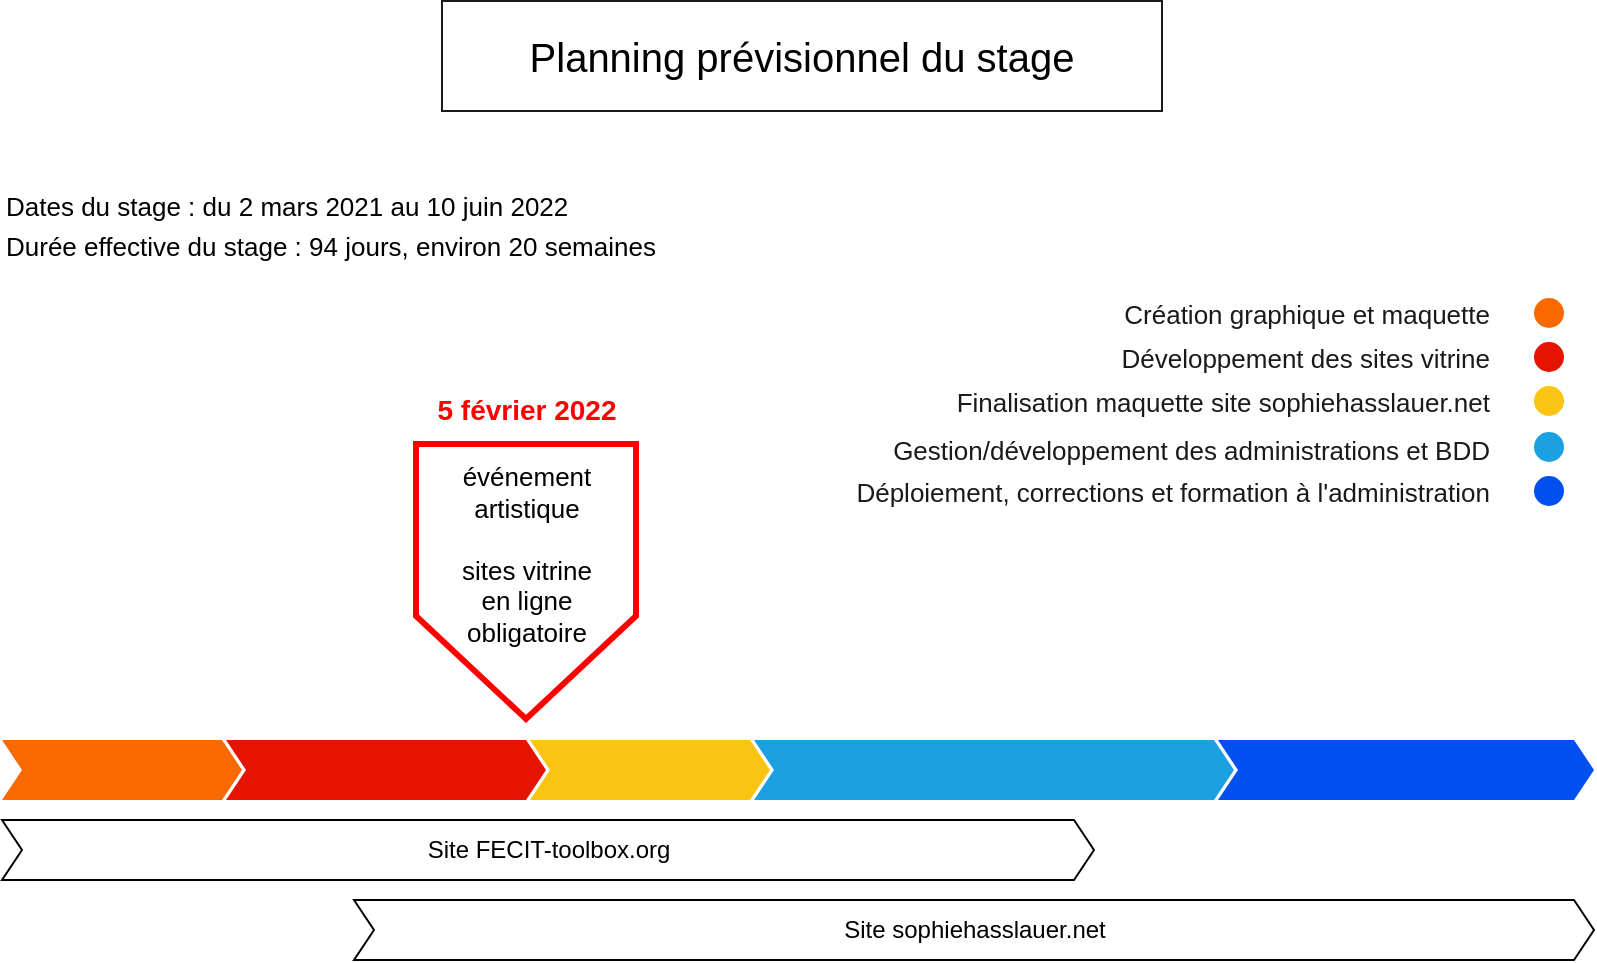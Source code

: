 <mxfile version="17.5.0" type="github">
  <diagram id="iWKNTOUgpukIIGYLg3hr" name="Page-1">
    <mxGraphModel dx="1422" dy="786" grid="1" gridSize="10" guides="1" tooltips="1" connect="1" arrows="1" fold="1" page="1" pageScale="1" pageWidth="827" pageHeight="1169" math="0" shadow="0">
      <root>
        <mxCell id="0" />
        <mxCell id="1" parent="0" />
        <mxCell id="GADvh1nI1tQ5H140N6T1-2" value="Site sophiehasslauer.net" style="html=1;shadow=0;dashed=0;align=center;verticalAlign=middle;shape=mxgraph.arrows2.arrow;dy=0;dx=10;notch=10;" parent="1" vertex="1">
          <mxGeometry x="190" y="477" width="620" height="30" as="geometry" />
        </mxCell>
        <mxCell id="GADvh1nI1tQ5H140N6T1-3" value="Planning prévisionnel du stage" style="text;html=1;strokeColor=none;fillColor=none;align=center;verticalAlign=middle;whiteSpace=wrap;rounded=0;fontSize=20;" parent="1" vertex="1">
          <mxGeometry x="251" y="40" width="326" height="30" as="geometry" />
        </mxCell>
        <mxCell id="GADvh1nI1tQ5H140N6T1-4" value="Durée effective du stage :&amp;nbsp;&lt;span&gt;94 jours, environ 20 semaines&lt;/span&gt;" style="text;html=1;align=left;verticalAlign=middle;resizable=0;points=[];autosize=1;strokeColor=none;fillColor=none;fontSize=13;" parent="1" vertex="1">
          <mxGeometry x="14" y="139.5" width="340" height="20" as="geometry" />
        </mxCell>
        <mxCell id="GADvh1nI1tQ5H140N6T1-5" value="Site FECIT-toolbox.org" style="html=1;shadow=0;dashed=0;align=center;verticalAlign=middle;shape=mxgraph.arrows2.arrow;dy=0;dx=10;notch=10;" parent="1" vertex="1">
          <mxGeometry x="14" y="437" width="546" height="30" as="geometry" />
        </mxCell>
        <mxCell id="GADvh1nI1tQ5H140N6T1-6" value="" style="html=1;shadow=0;dashed=0;align=center;verticalAlign=middle;shape=mxgraph.arrows2.arrow;dy=0;dx=10;notch=10;fontSize=14;fillColor=#fa6800;fontColor=#000000;strokeColor=none;" parent="1" vertex="1">
          <mxGeometry x="14" y="397" width="120" height="30" as="geometry" />
        </mxCell>
        <mxCell id="GADvh1nI1tQ5H140N6T1-7" value="" style="html=1;shadow=0;dashed=0;align=center;verticalAlign=middle;shape=mxgraph.arrows2.arrow;dy=0;dx=10;notch=10;fontSize=14;fillColor=#e51400;fontColor=#ffffff;strokeColor=none;" parent="1" vertex="1">
          <mxGeometry x="126" y="397" width="160" height="30" as="geometry" />
        </mxCell>
        <mxCell id="GADvh1nI1tQ5H140N6T1-8" value="" style="html=1;shadow=0;dashed=0;align=center;verticalAlign=middle;shape=mxgraph.arrows2.arrow;dy=0;dx=10;notch=10;fontSize=14;fillColor=#FAC412;fontColor=#000000;strokeColor=none;" parent="1" vertex="1">
          <mxGeometry x="278" y="397" width="120" height="30" as="geometry" />
        </mxCell>
        <mxCell id="GADvh1nI1tQ5H140N6T1-9" value="" style="html=1;shadow=0;dashed=0;align=center;verticalAlign=middle;shape=mxgraph.arrows2.arrow;dy=0;dx=10;notch=10;fontSize=14;fillColor=#1ba1e2;fontColor=#ffffff;strokeColor=none;" parent="1" vertex="1">
          <mxGeometry x="390" y="397" width="240" height="30" as="geometry" />
        </mxCell>
        <mxCell id="GADvh1nI1tQ5H140N6T1-10" value="" style="html=1;shadow=0;dashed=0;align=center;verticalAlign=middle;shape=mxgraph.arrows2.arrow;dy=0;dx=10;notch=10;fontSize=14;fillColor=#0050ef;fontColor=#ffffff;strokeColor=none;" parent="1" vertex="1">
          <mxGeometry x="622" y="397" width="188" height="30" as="geometry" />
        </mxCell>
        <mxCell id="GADvh1nI1tQ5H140N6T1-11" value="" style="shape=offPageConnector;whiteSpace=wrap;html=1;fontSize=14;strokeColor=#FF0000;strokeWidth=3;" parent="1" vertex="1">
          <mxGeometry x="221" y="249" width="110" height="137.5" as="geometry" />
        </mxCell>
        <mxCell id="GADvh1nI1tQ5H140N6T1-13" value="événement&lt;br style=&quot;font-size: 13px;&quot;&gt;artistique&lt;br style=&quot;font-size: 13px;&quot;&gt;&lt;br style=&quot;font-size: 13px;&quot;&gt;sites vitrine&lt;br style=&quot;font-size: 13px;&quot;&gt;en ligne&lt;br style=&quot;font-size: 13px;&quot;&gt;obligatoire" style="text;html=1;align=center;verticalAlign=top;resizable=0;points=[];autosize=1;strokeColor=none;fillColor=none;fontSize=13;" parent="1" vertex="1">
          <mxGeometry x="236" y="250.5" width="80" height="100" as="geometry" />
        </mxCell>
        <mxCell id="GADvh1nI1tQ5H140N6T1-14" value="5 février 2022" style="text;html=1;align=center;verticalAlign=middle;resizable=0;points=[];autosize=1;strokeColor=none;fillColor=none;fontSize=14;fontColor=#FF0000;fontStyle=1" parent="1" vertex="1">
          <mxGeometry x="221" y="222" width="110" height="20" as="geometry" />
        </mxCell>
        <mxCell id="GADvh1nI1tQ5H140N6T1-16" value="" style="ellipse;whiteSpace=wrap;html=1;aspect=fixed;fontSize=14;fontColor=#000000;strokeColor=none;strokeWidth=3;fillColor=#fa6800;shadow=0;dashed=0;" parent="1" vertex="1">
          <mxGeometry x="780" y="176" width="15" height="15" as="geometry" />
        </mxCell>
        <mxCell id="GADvh1nI1tQ5H140N6T1-17" value="" style="ellipse;whiteSpace=wrap;html=1;aspect=fixed;fontSize=14;fontColor=#ffffff;strokeColor=none;strokeWidth=3;fillColor=#e51400;shadow=0;dashed=0;" parent="1" vertex="1">
          <mxGeometry x="780" y="198" width="15" height="15" as="geometry" />
        </mxCell>
        <mxCell id="GADvh1nI1tQ5H140N6T1-18" value="" style="ellipse;whiteSpace=wrap;html=1;aspect=fixed;fontSize=13;fontColor=#FF0000;strokeColor=none;strokeWidth=3;fillColor=#FAC412;" parent="1" vertex="1">
          <mxGeometry x="780" y="220" width="15" height="15" as="geometry" />
        </mxCell>
        <mxCell id="GADvh1nI1tQ5H140N6T1-19" value="" style="ellipse;whiteSpace=wrap;html=1;aspect=fixed;fontSize=14;fontColor=#ffffff;strokeColor=none;strokeWidth=3;fillColor=#1ba1e2;shadow=0;dashed=0;" parent="1" vertex="1">
          <mxGeometry x="780" y="243" width="15" height="15" as="geometry" />
        </mxCell>
        <mxCell id="GADvh1nI1tQ5H140N6T1-20" value="" style="ellipse;whiteSpace=wrap;html=1;aspect=fixed;fontSize=14;fontColor=#ffffff;strokeColor=none;strokeWidth=3;fillColor=#0050ef;shadow=0;dashed=0;" parent="1" vertex="1">
          <mxGeometry x="780" y="265" width="15" height="15" as="geometry" />
        </mxCell>
        <mxCell id="GADvh1nI1tQ5H140N6T1-22" value="&lt;font color=&quot;#1a1a1a&quot;&gt;Création graphique et maquette&lt;/font&gt;" style="text;html=1;strokeColor=none;fillColor=none;align=right;verticalAlign=middle;whiteSpace=wrap;rounded=0;fontSize=13;fontColor=#FF0000;flipV=1;" parent="1" vertex="1">
          <mxGeometry x="560" y="168.5" width="200" height="30" as="geometry" />
        </mxCell>
        <mxCell id="GADvh1nI1tQ5H140N6T1-23" value="&lt;font color=&quot;#1a1a1a&quot;&gt;Développement&amp;nbsp;des sites vitrine&lt;/font&gt;" style="text;html=1;strokeColor=none;fillColor=none;align=right;verticalAlign=middle;whiteSpace=wrap;rounded=0;fontSize=13;fontColor=#FF0000;flipV=1;" parent="1" vertex="1">
          <mxGeometry x="560" y="190.5" width="200" height="30" as="geometry" />
        </mxCell>
        <mxCell id="GADvh1nI1tQ5H140N6T1-24" value="&lt;font color=&quot;#1a1a1a&quot;&gt;Finalisation maquette site sophiehasslauer.net&lt;/font&gt;" style="text;html=1;strokeColor=none;fillColor=none;align=right;verticalAlign=middle;whiteSpace=wrap;rounded=0;fontSize=13;fontColor=#FF0000;flipV=1;" parent="1" vertex="1">
          <mxGeometry x="460" y="212.5" width="300" height="30" as="geometry" />
        </mxCell>
        <mxCell id="GADvh1nI1tQ5H140N6T1-25" value="&lt;font color=&quot;#1a1a1a&quot;&gt;Gestion/développement des administrations et BDD&lt;/font&gt;" style="text;html=1;strokeColor=none;fillColor=none;align=right;verticalAlign=middle;whiteSpace=wrap;rounded=0;fontSize=13;fontColor=#FF0000;flipV=1;" parent="1" vertex="1">
          <mxGeometry x="440" y="236.5" width="320" height="30" as="geometry" />
        </mxCell>
        <mxCell id="GADvh1nI1tQ5H140N6T1-26" value="&lt;font color=&quot;#1a1a1a&quot;&gt;Déploiement, corrections et formation à l&#39;administration&lt;/font&gt;" style="text;html=1;strokeColor=none;fillColor=none;align=right;verticalAlign=middle;whiteSpace=wrap;rounded=0;fontSize=13;fontColor=#FF0000;flipV=1;" parent="1" vertex="1">
          <mxGeometry x="440" y="257.5" width="320" height="30" as="geometry" />
        </mxCell>
        <mxCell id="GADvh1nI1tQ5H140N6T1-27" value="" style="rounded=0;whiteSpace=wrap;html=1;fontSize=13;fontColor=#1A1A1A;strokeColor=#1A1A1A;strokeWidth=1;fillColor=none;" parent="1" vertex="1">
          <mxGeometry x="234" y="27.5" width="360" height="55" as="geometry" />
        </mxCell>
        <mxCell id="GADvh1nI1tQ5H140N6T1-28" value="Dates du stage :&amp;nbsp;&lt;span&gt;du 2 mars 2021 au 10 juin 2022&lt;/span&gt;" style="text;html=1;align=left;verticalAlign=middle;resizable=0;points=[];autosize=1;strokeColor=none;fillColor=none;fontSize=13;" parent="1" vertex="1">
          <mxGeometry x="14" y="119.5" width="300" height="20" as="geometry" />
        </mxCell>
      </root>
    </mxGraphModel>
  </diagram>
</mxfile>
